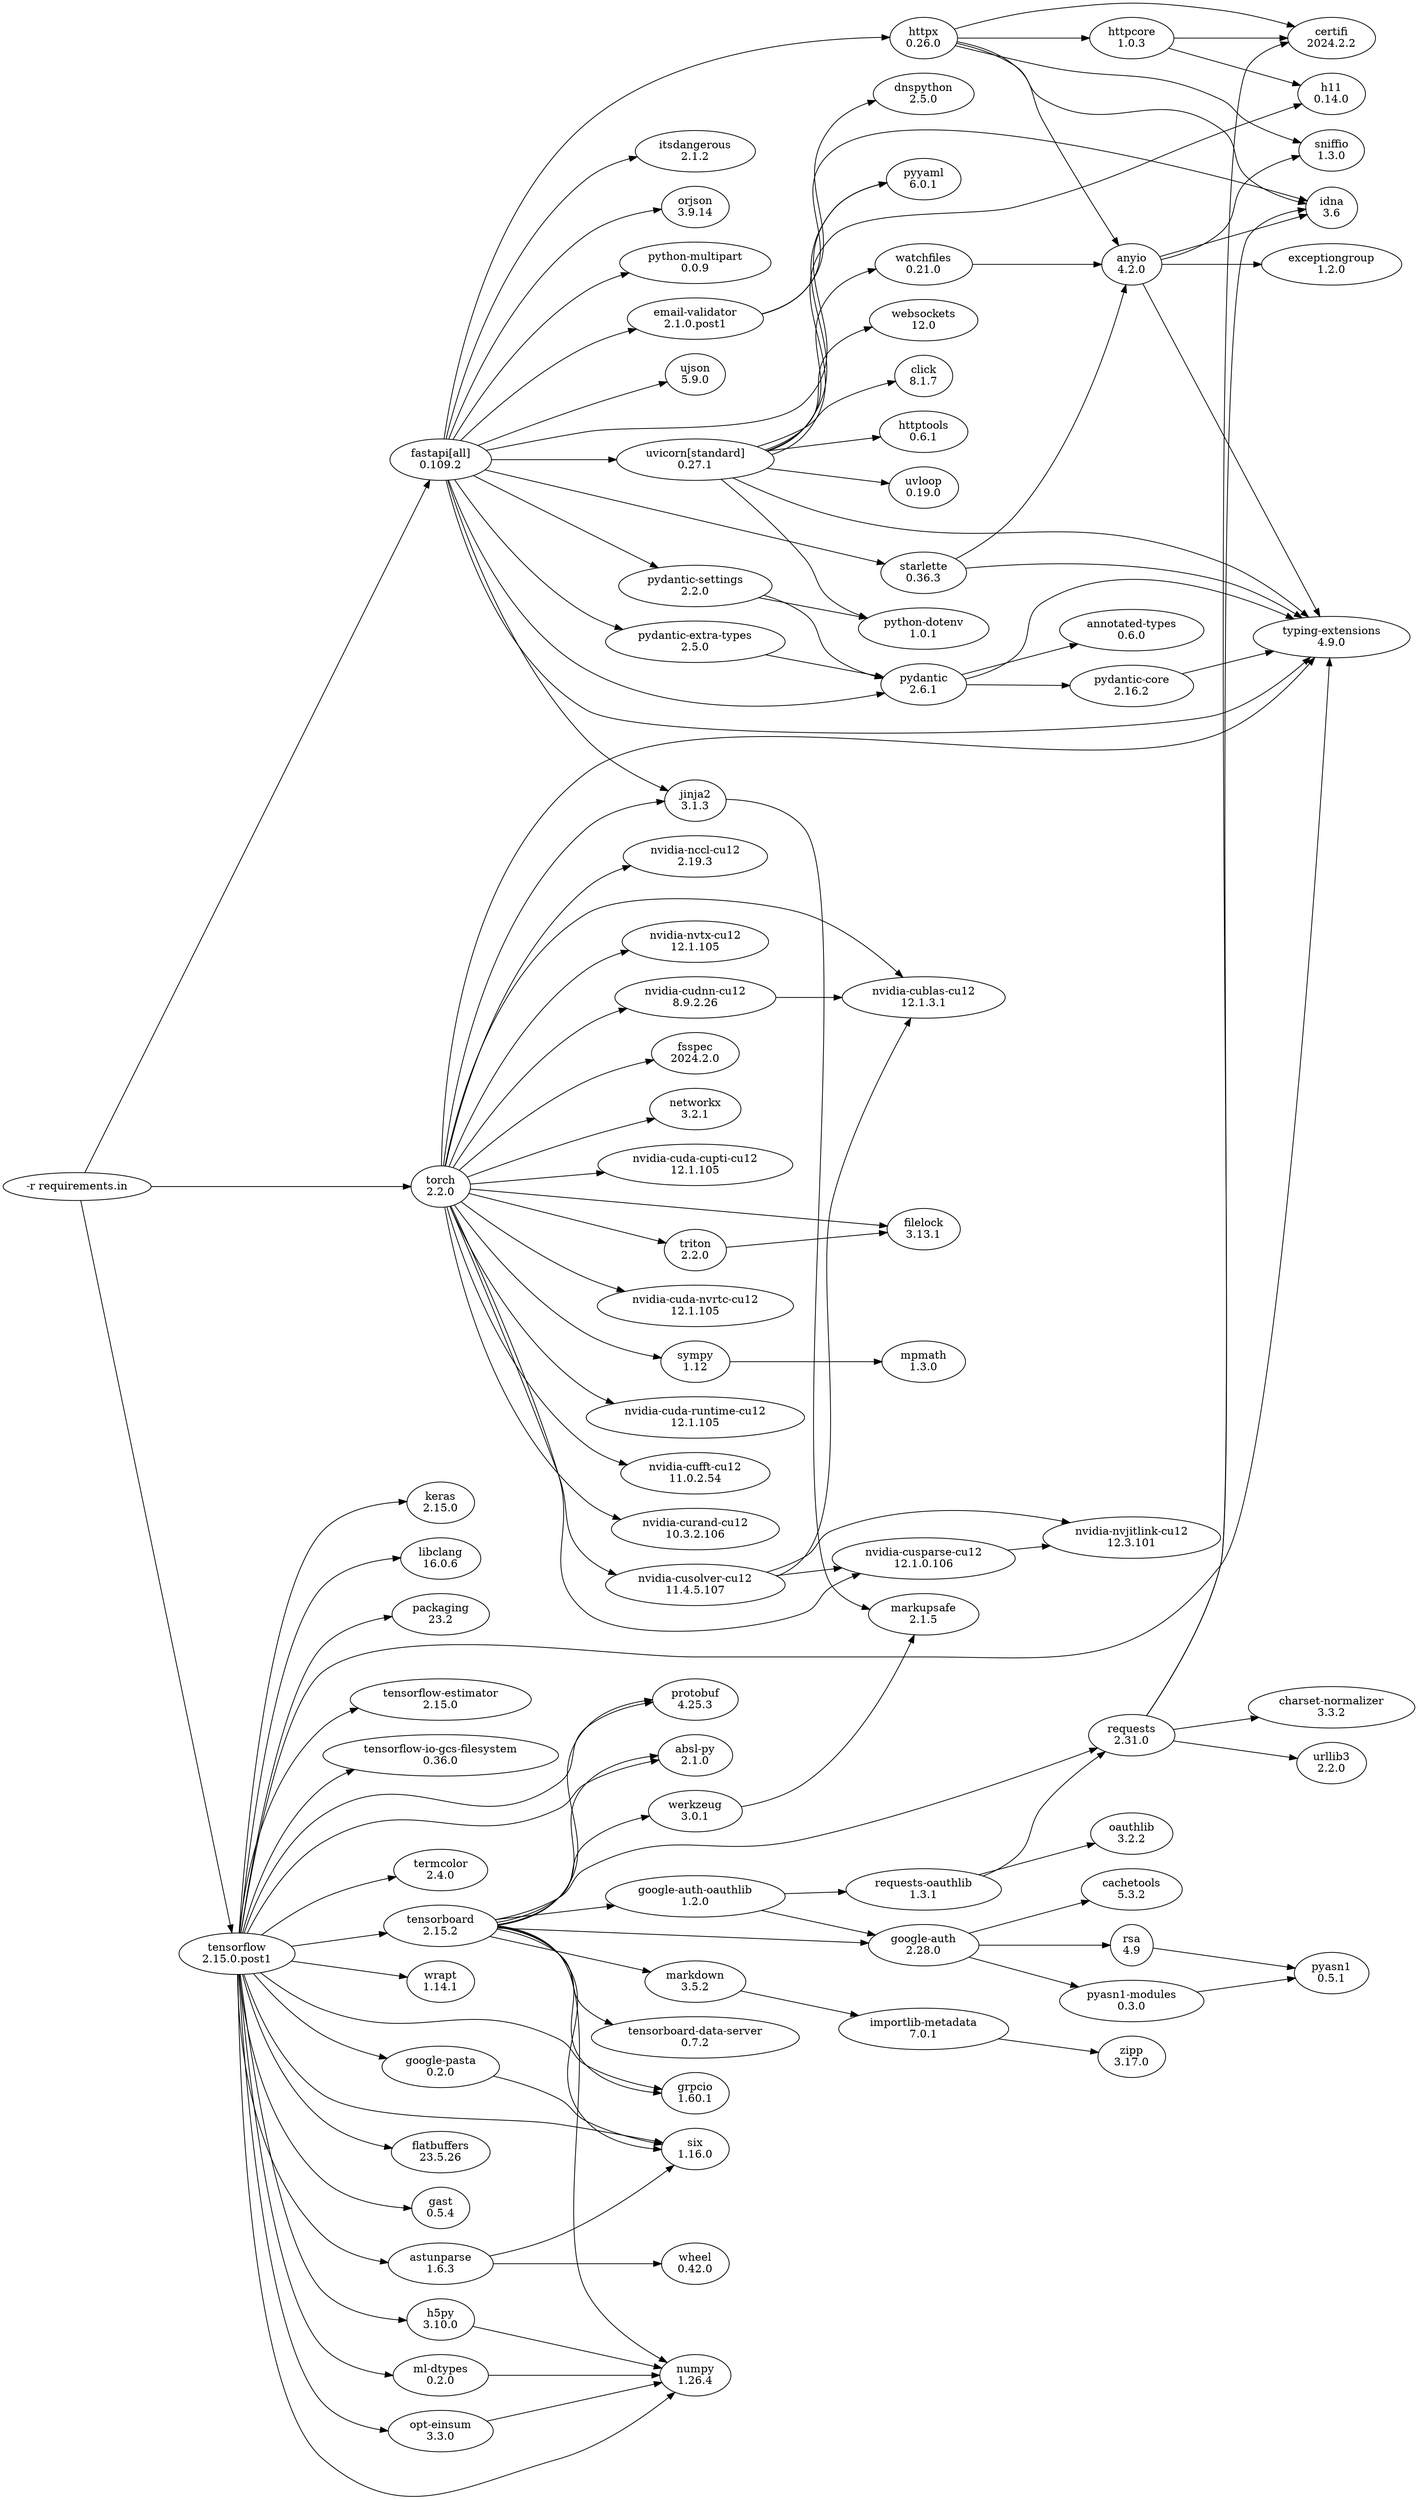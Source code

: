 digraph "requirements-graph" {
	"absl-py" [label="absl-py
2.1.0"]
	"annotated-types" [label="annotated-types
0.6.0"]
	anyio [label="anyio
4.2.0"]
	astunparse [label="astunparse
1.6.3"]
	cachetools [label="cachetools
5.3.2"]
	certifi [label="certifi
2024.2.2"]
	"charset-normalizer" [label="charset-normalizer
3.3.2"]
	click [label="click
8.1.7"]
	dnspython [label="dnspython
2.5.0"]
	"email-validator" [label="email-validator
2.1.0.post1"]
	exceptiongroup [label="exceptiongroup
1.2.0"]
	fastapi [label="fastapi[all]
0.109.2"]
	filelock [label="filelock
3.13.1"]
	flatbuffers [label="flatbuffers
23.5.26"]
	fsspec [label="fsspec
2024.2.0"]
	gast [label="gast
0.5.4"]
	"google-auth" [label="google-auth
2.28.0"]
	"google-auth-oauthlib" [label="google-auth-oauthlib
1.2.0"]
	"google-pasta" [label="google-pasta
0.2.0"]
	grpcio [label="grpcio
1.60.1"]
	h11 [label="h11
0.14.0"]
	h5py [label="h5py
3.10.0"]
	httpcore [label="httpcore
1.0.3"]
	httptools [label="httptools
0.6.1"]
	httpx [label="httpx
0.26.0"]
	idna [label="idna
3.6"]
	"importlib-metadata" [label="importlib-metadata
7.0.1"]
	itsdangerous [label="itsdangerous
2.1.2"]
	jinja2 [label="jinja2
3.1.3"]
	keras [label="keras
2.15.0"]
	libclang [label="libclang
16.0.6"]
	markdown [label="markdown
3.5.2"]
	markupsafe [label="markupsafe
2.1.5"]
	"ml-dtypes" [label="ml-dtypes
0.2.0"]
	mpmath [label="mpmath
1.3.0"]
	networkx [label="networkx
3.2.1"]
	numpy [label="numpy
1.26.4"]
	"nvidia-cublas-cu12" [label="nvidia-cublas-cu12
12.1.3.1"]
	"nvidia-cuda-cupti-cu12" [label="nvidia-cuda-cupti-cu12
12.1.105"]
	"nvidia-cuda-nvrtc-cu12" [label="nvidia-cuda-nvrtc-cu12
12.1.105"]
	"nvidia-cuda-runtime-cu12" [label="nvidia-cuda-runtime-cu12
12.1.105"]
	"nvidia-cudnn-cu12" [label="nvidia-cudnn-cu12
8.9.2.26"]
	"nvidia-cufft-cu12" [label="nvidia-cufft-cu12
11.0.2.54"]
	"nvidia-curand-cu12" [label="nvidia-curand-cu12
10.3.2.106"]
	"nvidia-cusolver-cu12" [label="nvidia-cusolver-cu12
11.4.5.107"]
	"nvidia-cusparse-cu12" [label="nvidia-cusparse-cu12
12.1.0.106"]
	"nvidia-nccl-cu12" [label="nvidia-nccl-cu12
2.19.3"]
	"nvidia-nvjitlink-cu12" [label="nvidia-nvjitlink-cu12
12.3.101"]
	"nvidia-nvtx-cu12" [label="nvidia-nvtx-cu12
12.1.105"]
	oauthlib [label="oauthlib
3.2.2"]
	"opt-einsum" [label="opt-einsum
3.3.0"]
	orjson [label="orjson
3.9.14"]
	packaging [label="packaging
23.2"]
	protobuf [label="protobuf
4.25.3"]
	pyasn1 [label="pyasn1
0.5.1"]
	"pyasn1-modules" [label="pyasn1-modules
0.3.0"]
	pydantic [label="pydantic
2.6.1"]
	"pydantic-core" [label="pydantic-core
2.16.2"]
	"pydantic-extra-types" [label="pydantic-extra-types
2.5.0"]
	"pydantic-settings" [label="pydantic-settings
2.2.0"]
	"python-dotenv" [label="python-dotenv
1.0.1"]
	"python-multipart" [label="python-multipart
0.0.9"]
	pyyaml [label="pyyaml
6.0.1"]
	requests [label="requests
2.31.0"]
	"requests-oauthlib" [label="requests-oauthlib
1.3.1"]
	rsa [label="rsa
4.9"]
	six [label="six
1.16.0"]
	sniffio [label="sniffio
1.3.0"]
	starlette [label="starlette
0.36.3"]
	sympy [label="sympy
1.12"]
	tensorboard [label="tensorboard
2.15.2"]
	"tensorboard-data-server" [label="tensorboard-data-server
0.7.2"]
	tensorflow [label="tensorflow
2.15.0.post1"]
	"tensorflow-estimator" [label="tensorflow-estimator
2.15.0"]
	"tensorflow-io-gcs-filesystem" [label="tensorflow-io-gcs-filesystem
0.36.0"]
	termcolor [label="termcolor
2.4.0"]
	torch [label="torch
2.2.0"]
	triton [label="triton
2.2.0"]
	"typing-extensions" [label="typing-extensions
4.9.0"]
	ujson [label="ujson
5.9.0"]
	urllib3 [label="urllib3
2.2.0"]
	uvicorn [label="uvicorn[standard]
0.27.1"]
	uvloop [label="uvloop
0.19.0"]
	watchfiles [label="watchfiles
0.21.0"]
	websockets [label="websockets
12.0"]
	werkzeug [label="werkzeug
3.0.1"]
	wheel [label="wheel
0.42.0"]
	wrapt [label="wrapt
1.14.1"]
	zipp [label="zipp
3.17.0"]
	tensorboard -> "absl-py"
	tensorflow -> "absl-py"
	pydantic -> "annotated-types"
	httpx -> anyio
	starlette -> anyio
	watchfiles -> anyio
	tensorflow -> astunparse
	"google-auth" -> cachetools
	httpcore -> certifi
	httpx -> certifi
	requests -> certifi
	requests -> "charset-normalizer"
	uvicorn -> click
	"email-validator" -> dnspython
	fastapi -> "email-validator"
	anyio -> exceptiongroup
	"-r requirements.in" -> fastapi
	torch -> filelock
	triton -> filelock
	tensorflow -> flatbuffers
	torch -> fsspec
	tensorflow -> gast
	"google-auth-oauthlib" -> "google-auth"
	tensorboard -> "google-auth"
	tensorboard -> "google-auth-oauthlib"
	tensorflow -> "google-pasta"
	tensorboard -> grpcio
	tensorflow -> grpcio
	httpcore -> h11
	uvicorn -> h11
	tensorflow -> h5py
	httpx -> httpcore
	uvicorn -> httptools
	fastapi -> httpx
	anyio -> idna
	"email-validator" -> idna
	httpx -> idna
	requests -> idna
	markdown -> "importlib-metadata"
	fastapi -> itsdangerous
	fastapi -> jinja2
	torch -> jinja2
	tensorflow -> keras
	tensorflow -> libclang
	tensorboard -> markdown
	jinja2 -> markupsafe
	werkzeug -> markupsafe
	tensorflow -> "ml-dtypes"
	sympy -> mpmath
	torch -> networkx
	h5py -> numpy
	"ml-dtypes" -> numpy
	"opt-einsum" -> numpy
	tensorboard -> numpy
	tensorflow -> numpy
	"nvidia-cudnn-cu12" -> "nvidia-cublas-cu12"
	"nvidia-cusolver-cu12" -> "nvidia-cublas-cu12"
	torch -> "nvidia-cublas-cu12"
	torch -> "nvidia-cuda-cupti-cu12"
	torch -> "nvidia-cuda-nvrtc-cu12"
	torch -> "nvidia-cuda-runtime-cu12"
	torch -> "nvidia-cudnn-cu12"
	torch -> "nvidia-cufft-cu12"
	torch -> "nvidia-curand-cu12"
	torch -> "nvidia-cusolver-cu12"
	"nvidia-cusolver-cu12" -> "nvidia-cusparse-cu12"
	torch -> "nvidia-cusparse-cu12"
	torch -> "nvidia-nccl-cu12"
	"nvidia-cusolver-cu12" -> "nvidia-nvjitlink-cu12"
	"nvidia-cusparse-cu12" -> "nvidia-nvjitlink-cu12"
	torch -> "nvidia-nvtx-cu12"
	"requests-oauthlib" -> oauthlib
	tensorflow -> "opt-einsum"
	fastapi -> orjson
	tensorflow -> packaging
	tensorboard -> protobuf
	tensorflow -> protobuf
	"pyasn1-modules" -> pyasn1
	rsa -> pyasn1
	"google-auth" -> "pyasn1-modules"
	fastapi -> pydantic
	"pydantic-extra-types" -> pydantic
	"pydantic-settings" -> pydantic
	pydantic -> "pydantic-core"
	fastapi -> "pydantic-extra-types"
	fastapi -> "pydantic-settings"
	"pydantic-settings" -> "python-dotenv"
	uvicorn -> "python-dotenv"
	fastapi -> "python-multipart"
	fastapi -> pyyaml
	uvicorn -> pyyaml
	"requests-oauthlib" -> requests
	tensorboard -> requests
	"google-auth-oauthlib" -> "requests-oauthlib"
	"google-auth" -> rsa
	astunparse -> six
	"google-pasta" -> six
	tensorboard -> six
	tensorflow -> six
	anyio -> sniffio
	httpx -> sniffio
	fastapi -> starlette
	torch -> sympy
	tensorflow -> tensorboard
	tensorboard -> "tensorboard-data-server"
	"-r requirements.in" -> tensorflow
	tensorflow -> "tensorflow-estimator"
	tensorflow -> "tensorflow-io-gcs-filesystem"
	tensorflow -> termcolor
	"-r requirements.in" -> torch
	torch -> triton
	anyio -> "typing-extensions"
	fastapi -> "typing-extensions"
	pydantic -> "typing-extensions"
	"pydantic-core" -> "typing-extensions"
	starlette -> "typing-extensions"
	tensorflow -> "typing-extensions"
	torch -> "typing-extensions"
	uvicorn -> "typing-extensions"
	fastapi -> ujson
	requests -> urllib3
	fastapi -> uvicorn
	uvicorn -> uvloop
	uvicorn -> watchfiles
	uvicorn -> websockets
	tensorboard -> werkzeug
	astunparse -> wheel
	tensorflow -> wrapt
	"importlib-metadata" -> zipp
	graph [pack=true rankdir=LR]
}
